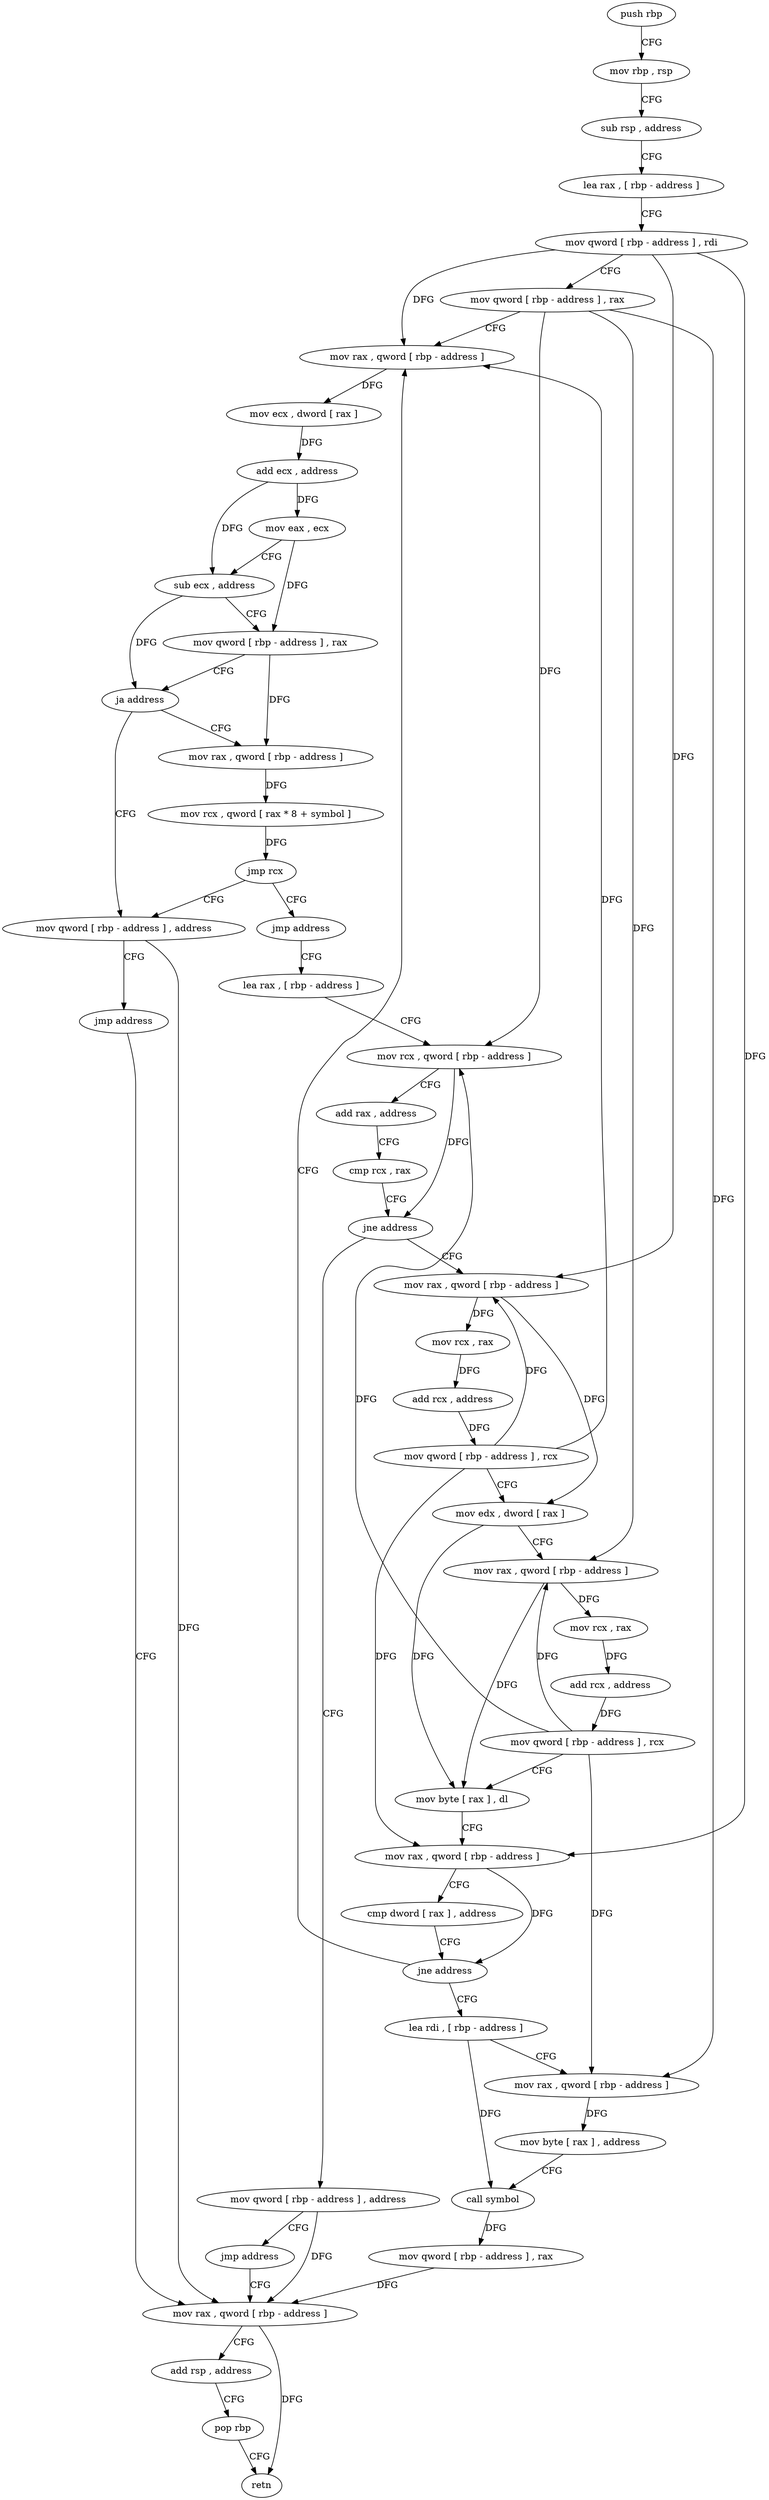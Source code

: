 digraph "func" {
"4615376" [label = "push rbp" ]
"4615377" [label = "mov rbp , rsp" ]
"4615380" [label = "sub rsp , address" ]
"4615387" [label = "lea rax , [ rbp - address ]" ]
"4615394" [label = "mov qword [ rbp - address ] , rdi" ]
"4615398" [label = "mov qword [ rbp - address ] , rax" ]
"4615405" [label = "mov rax , qword [ rbp - address ]" ]
"4615454" [label = "mov qword [ rbp - address ] , address" ]
"4615462" [label = "jmp address" ]
"4615594" [label = "mov rax , qword [ rbp - address ]" ]
"4615432" [label = "mov rax , qword [ rbp - address ]" ]
"4615439" [label = "mov rcx , qword [ rax * 8 + symbol ]" ]
"4615447" [label = "jmp rcx" ]
"4615449" [label = "jmp address" ]
"4615598" [label = "add rsp , address" ]
"4615605" [label = "pop rbp" ]
"4615606" [label = "retn" ]
"4615467" [label = "lea rax , [ rbp - address ]" ]
"4615474" [label = "mov rcx , qword [ rbp - address ]" ]
"4615481" [label = "add rax , address" ]
"4615487" [label = "cmp rcx , rax" ]
"4615490" [label = "jne address" ]
"4615509" [label = "mov rax , qword [ rbp - address ]" ]
"4615496" [label = "mov qword [ rbp - address ] , address" ]
"4615513" [label = "mov rcx , rax" ]
"4615516" [label = "add rcx , address" ]
"4615523" [label = "mov qword [ rbp - address ] , rcx" ]
"4615527" [label = "mov edx , dword [ rax ]" ]
"4615529" [label = "mov rax , qword [ rbp - address ]" ]
"4615536" [label = "mov rcx , rax" ]
"4615539" [label = "add rcx , address" ]
"4615546" [label = "mov qword [ rbp - address ] , rcx" ]
"4615553" [label = "mov byte [ rax ] , dl" ]
"4615555" [label = "mov rax , qword [ rbp - address ]" ]
"4615559" [label = "cmp dword [ rax ] , address" ]
"4615562" [label = "jne address" ]
"4615568" [label = "lea rdi , [ rbp - address ]" ]
"4615504" [label = "jmp address" ]
"4615409" [label = "mov ecx , dword [ rax ]" ]
"4615411" [label = "add ecx , address" ]
"4615414" [label = "mov eax , ecx" ]
"4615416" [label = "sub ecx , address" ]
"4615419" [label = "mov qword [ rbp - address ] , rax" ]
"4615426" [label = "ja address" ]
"4615575" [label = "mov rax , qword [ rbp - address ]" ]
"4615582" [label = "mov byte [ rax ] , address" ]
"4615585" [label = "call symbol" ]
"4615590" [label = "mov qword [ rbp - address ] , rax" ]
"4615376" -> "4615377" [ label = "CFG" ]
"4615377" -> "4615380" [ label = "CFG" ]
"4615380" -> "4615387" [ label = "CFG" ]
"4615387" -> "4615394" [ label = "CFG" ]
"4615394" -> "4615398" [ label = "CFG" ]
"4615394" -> "4615405" [ label = "DFG" ]
"4615394" -> "4615509" [ label = "DFG" ]
"4615394" -> "4615555" [ label = "DFG" ]
"4615398" -> "4615405" [ label = "CFG" ]
"4615398" -> "4615474" [ label = "DFG" ]
"4615398" -> "4615529" [ label = "DFG" ]
"4615398" -> "4615575" [ label = "DFG" ]
"4615405" -> "4615409" [ label = "DFG" ]
"4615454" -> "4615462" [ label = "CFG" ]
"4615454" -> "4615594" [ label = "DFG" ]
"4615462" -> "4615594" [ label = "CFG" ]
"4615594" -> "4615598" [ label = "CFG" ]
"4615594" -> "4615606" [ label = "DFG" ]
"4615432" -> "4615439" [ label = "DFG" ]
"4615439" -> "4615447" [ label = "DFG" ]
"4615447" -> "4615449" [ label = "CFG" ]
"4615447" -> "4615454" [ label = "CFG" ]
"4615449" -> "4615467" [ label = "CFG" ]
"4615598" -> "4615605" [ label = "CFG" ]
"4615605" -> "4615606" [ label = "CFG" ]
"4615467" -> "4615474" [ label = "CFG" ]
"4615474" -> "4615481" [ label = "CFG" ]
"4615474" -> "4615490" [ label = "DFG" ]
"4615481" -> "4615487" [ label = "CFG" ]
"4615487" -> "4615490" [ label = "CFG" ]
"4615490" -> "4615509" [ label = "CFG" ]
"4615490" -> "4615496" [ label = "CFG" ]
"4615509" -> "4615513" [ label = "DFG" ]
"4615509" -> "4615527" [ label = "DFG" ]
"4615496" -> "4615504" [ label = "CFG" ]
"4615496" -> "4615594" [ label = "DFG" ]
"4615513" -> "4615516" [ label = "DFG" ]
"4615516" -> "4615523" [ label = "DFG" ]
"4615523" -> "4615527" [ label = "CFG" ]
"4615523" -> "4615405" [ label = "DFG" ]
"4615523" -> "4615509" [ label = "DFG" ]
"4615523" -> "4615555" [ label = "DFG" ]
"4615527" -> "4615529" [ label = "CFG" ]
"4615527" -> "4615553" [ label = "DFG" ]
"4615529" -> "4615536" [ label = "DFG" ]
"4615529" -> "4615553" [ label = "DFG" ]
"4615536" -> "4615539" [ label = "DFG" ]
"4615539" -> "4615546" [ label = "DFG" ]
"4615546" -> "4615553" [ label = "CFG" ]
"4615546" -> "4615474" [ label = "DFG" ]
"4615546" -> "4615529" [ label = "DFG" ]
"4615546" -> "4615575" [ label = "DFG" ]
"4615553" -> "4615555" [ label = "CFG" ]
"4615555" -> "4615559" [ label = "CFG" ]
"4615555" -> "4615562" [ label = "DFG" ]
"4615559" -> "4615562" [ label = "CFG" ]
"4615562" -> "4615405" [ label = "CFG" ]
"4615562" -> "4615568" [ label = "CFG" ]
"4615568" -> "4615575" [ label = "CFG" ]
"4615568" -> "4615585" [ label = "DFG" ]
"4615504" -> "4615594" [ label = "CFG" ]
"4615409" -> "4615411" [ label = "DFG" ]
"4615411" -> "4615414" [ label = "DFG" ]
"4615411" -> "4615416" [ label = "DFG" ]
"4615414" -> "4615416" [ label = "CFG" ]
"4615414" -> "4615419" [ label = "DFG" ]
"4615416" -> "4615419" [ label = "CFG" ]
"4615416" -> "4615426" [ label = "DFG" ]
"4615419" -> "4615426" [ label = "CFG" ]
"4615419" -> "4615432" [ label = "DFG" ]
"4615426" -> "4615454" [ label = "CFG" ]
"4615426" -> "4615432" [ label = "CFG" ]
"4615575" -> "4615582" [ label = "DFG" ]
"4615582" -> "4615585" [ label = "CFG" ]
"4615585" -> "4615590" [ label = "DFG" ]
"4615590" -> "4615594" [ label = "DFG" ]
}
